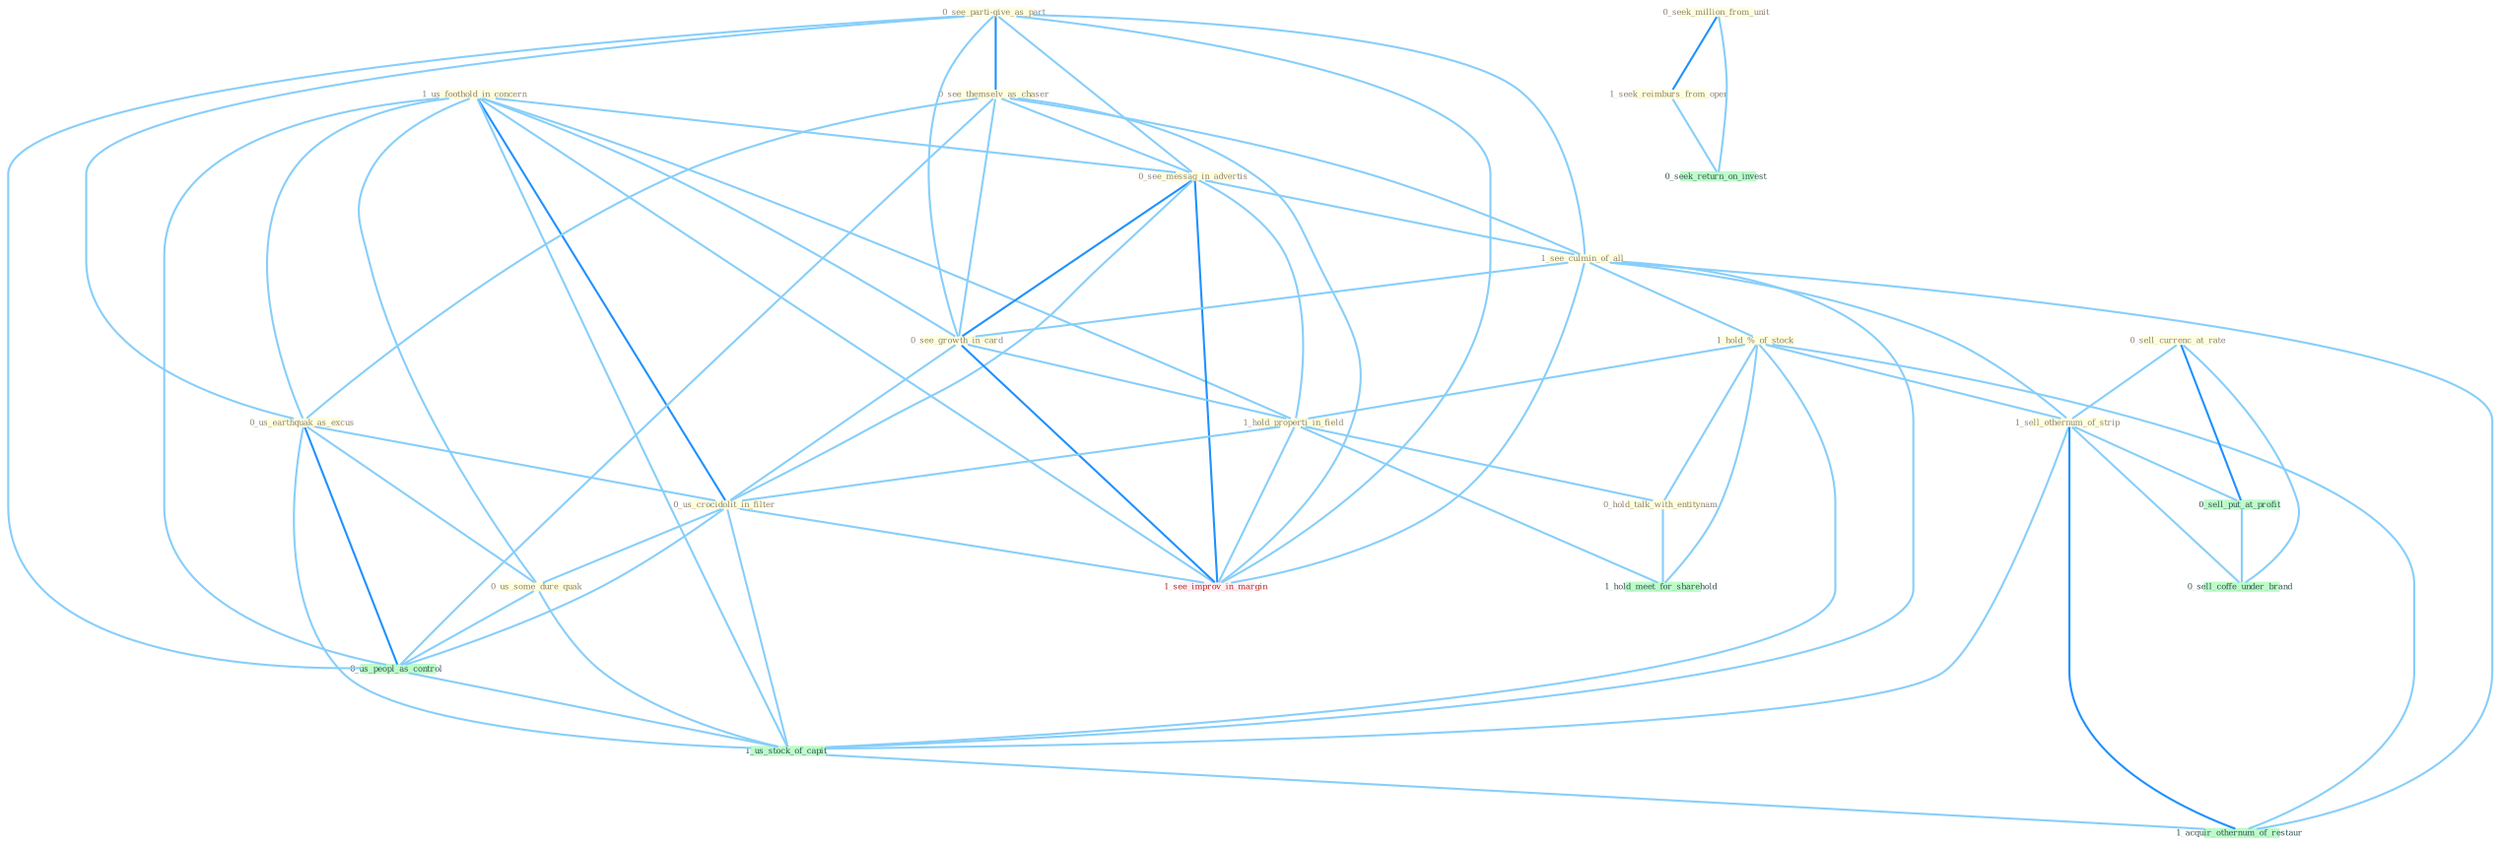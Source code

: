 Graph G{ 
    node
    [shape=polygon,style=filled,width=.5,height=.06,color="#BDFCC9",fixedsize=true,fontsize=4,
    fontcolor="#2f4f4f"];
    {node
    [color="#ffffe0", fontcolor="#8b7d6b"] "1_us_foothold_in_concern " "0_see_parti-give_as_part " "0_see_themselv_as_chaser " "0_see_messag_in_advertis " "1_see_culmin_of_all " "1_hold_%_of_stock " "0_us_earthquak_as_excus " "0_see_growth_in_card " "0_sell_currenc_at_rate " "1_hold_properti_in_field " "0_us_crocidolit_in_filter " "0_seek_million_from_unit " "1_seek_reimburs_from_oper " "0_us_some_dure_quak " "0_hold_talk_with_entitynam " "1_sell_othernum_of_strip "}
{node [color="#fff0f5", fontcolor="#b22222"] "1_see_improv_in_margin "}
edge [color="#B0E2FF"];

	"1_us_foothold_in_concern " -- "0_see_messag_in_advertis " [w="1", color="#87cefa" ];
	"1_us_foothold_in_concern " -- "0_us_earthquak_as_excus " [w="1", color="#87cefa" ];
	"1_us_foothold_in_concern " -- "0_see_growth_in_card " [w="1", color="#87cefa" ];
	"1_us_foothold_in_concern " -- "1_hold_properti_in_field " [w="1", color="#87cefa" ];
	"1_us_foothold_in_concern " -- "0_us_crocidolit_in_filter " [w="2", color="#1e90ff" , len=0.8];
	"1_us_foothold_in_concern " -- "0_us_some_dure_quak " [w="1", color="#87cefa" ];
	"1_us_foothold_in_concern " -- "0_us_peopl_as_control " [w="1", color="#87cefa" ];
	"1_us_foothold_in_concern " -- "1_us_stock_of_capit " [w="1", color="#87cefa" ];
	"1_us_foothold_in_concern " -- "1_see_improv_in_margin " [w="1", color="#87cefa" ];
	"0_see_parti-give_as_part " -- "0_see_themselv_as_chaser " [w="2", color="#1e90ff" , len=0.8];
	"0_see_parti-give_as_part " -- "0_see_messag_in_advertis " [w="1", color="#87cefa" ];
	"0_see_parti-give_as_part " -- "1_see_culmin_of_all " [w="1", color="#87cefa" ];
	"0_see_parti-give_as_part " -- "0_us_earthquak_as_excus " [w="1", color="#87cefa" ];
	"0_see_parti-give_as_part " -- "0_see_growth_in_card " [w="1", color="#87cefa" ];
	"0_see_parti-give_as_part " -- "0_us_peopl_as_control " [w="1", color="#87cefa" ];
	"0_see_parti-give_as_part " -- "1_see_improv_in_margin " [w="1", color="#87cefa" ];
	"0_see_themselv_as_chaser " -- "0_see_messag_in_advertis " [w="1", color="#87cefa" ];
	"0_see_themselv_as_chaser " -- "1_see_culmin_of_all " [w="1", color="#87cefa" ];
	"0_see_themselv_as_chaser " -- "0_us_earthquak_as_excus " [w="1", color="#87cefa" ];
	"0_see_themselv_as_chaser " -- "0_see_growth_in_card " [w="1", color="#87cefa" ];
	"0_see_themselv_as_chaser " -- "0_us_peopl_as_control " [w="1", color="#87cefa" ];
	"0_see_themselv_as_chaser " -- "1_see_improv_in_margin " [w="1", color="#87cefa" ];
	"0_see_messag_in_advertis " -- "1_see_culmin_of_all " [w="1", color="#87cefa" ];
	"0_see_messag_in_advertis " -- "0_see_growth_in_card " [w="2", color="#1e90ff" , len=0.8];
	"0_see_messag_in_advertis " -- "1_hold_properti_in_field " [w="1", color="#87cefa" ];
	"0_see_messag_in_advertis " -- "0_us_crocidolit_in_filter " [w="1", color="#87cefa" ];
	"0_see_messag_in_advertis " -- "1_see_improv_in_margin " [w="2", color="#1e90ff" , len=0.8];
	"1_see_culmin_of_all " -- "1_hold_%_of_stock " [w="1", color="#87cefa" ];
	"1_see_culmin_of_all " -- "0_see_growth_in_card " [w="1", color="#87cefa" ];
	"1_see_culmin_of_all " -- "1_sell_othernum_of_strip " [w="1", color="#87cefa" ];
	"1_see_culmin_of_all " -- "1_us_stock_of_capit " [w="1", color="#87cefa" ];
	"1_see_culmin_of_all " -- "1_see_improv_in_margin " [w="1", color="#87cefa" ];
	"1_see_culmin_of_all " -- "1_acquir_othernum_of_restaur " [w="1", color="#87cefa" ];
	"1_hold_%_of_stock " -- "1_hold_properti_in_field " [w="1", color="#87cefa" ];
	"1_hold_%_of_stock " -- "0_hold_talk_with_entitynam " [w="1", color="#87cefa" ];
	"1_hold_%_of_stock " -- "1_sell_othernum_of_strip " [w="1", color="#87cefa" ];
	"1_hold_%_of_stock " -- "1_us_stock_of_capit " [w="1", color="#87cefa" ];
	"1_hold_%_of_stock " -- "1_hold_meet_for_sharehold " [w="1", color="#87cefa" ];
	"1_hold_%_of_stock " -- "1_acquir_othernum_of_restaur " [w="1", color="#87cefa" ];
	"0_us_earthquak_as_excus " -- "0_us_crocidolit_in_filter " [w="1", color="#87cefa" ];
	"0_us_earthquak_as_excus " -- "0_us_some_dure_quak " [w="1", color="#87cefa" ];
	"0_us_earthquak_as_excus " -- "0_us_peopl_as_control " [w="2", color="#1e90ff" , len=0.8];
	"0_us_earthquak_as_excus " -- "1_us_stock_of_capit " [w="1", color="#87cefa" ];
	"0_see_growth_in_card " -- "1_hold_properti_in_field " [w="1", color="#87cefa" ];
	"0_see_growth_in_card " -- "0_us_crocidolit_in_filter " [w="1", color="#87cefa" ];
	"0_see_growth_in_card " -- "1_see_improv_in_margin " [w="2", color="#1e90ff" , len=0.8];
	"0_sell_currenc_at_rate " -- "1_sell_othernum_of_strip " [w="1", color="#87cefa" ];
	"0_sell_currenc_at_rate " -- "0_sell_put_at_profit " [w="2", color="#1e90ff" , len=0.8];
	"0_sell_currenc_at_rate " -- "0_sell_coffe_under_brand " [w="1", color="#87cefa" ];
	"1_hold_properti_in_field " -- "0_us_crocidolit_in_filter " [w="1", color="#87cefa" ];
	"1_hold_properti_in_field " -- "0_hold_talk_with_entitynam " [w="1", color="#87cefa" ];
	"1_hold_properti_in_field " -- "1_see_improv_in_margin " [w="1", color="#87cefa" ];
	"1_hold_properti_in_field " -- "1_hold_meet_for_sharehold " [w="1", color="#87cefa" ];
	"0_us_crocidolit_in_filter " -- "0_us_some_dure_quak " [w="1", color="#87cefa" ];
	"0_us_crocidolit_in_filter " -- "0_us_peopl_as_control " [w="1", color="#87cefa" ];
	"0_us_crocidolit_in_filter " -- "1_us_stock_of_capit " [w="1", color="#87cefa" ];
	"0_us_crocidolit_in_filter " -- "1_see_improv_in_margin " [w="1", color="#87cefa" ];
	"0_seek_million_from_unit " -- "1_seek_reimburs_from_oper " [w="2", color="#1e90ff" , len=0.8];
	"0_seek_million_from_unit " -- "0_seek_return_on_invest " [w="1", color="#87cefa" ];
	"1_seek_reimburs_from_oper " -- "0_seek_return_on_invest " [w="1", color="#87cefa" ];
	"0_us_some_dure_quak " -- "0_us_peopl_as_control " [w="1", color="#87cefa" ];
	"0_us_some_dure_quak " -- "1_us_stock_of_capit " [w="1", color="#87cefa" ];
	"0_hold_talk_with_entitynam " -- "1_hold_meet_for_sharehold " [w="1", color="#87cefa" ];
	"1_sell_othernum_of_strip " -- "0_sell_put_at_profit " [w="1", color="#87cefa" ];
	"1_sell_othernum_of_strip " -- "1_us_stock_of_capit " [w="1", color="#87cefa" ];
	"1_sell_othernum_of_strip " -- "0_sell_coffe_under_brand " [w="1", color="#87cefa" ];
	"1_sell_othernum_of_strip " -- "1_acquir_othernum_of_restaur " [w="2", color="#1e90ff" , len=0.8];
	"0_us_peopl_as_control " -- "1_us_stock_of_capit " [w="1", color="#87cefa" ];
	"0_sell_put_at_profit " -- "0_sell_coffe_under_brand " [w="1", color="#87cefa" ];
	"1_us_stock_of_capit " -- "1_acquir_othernum_of_restaur " [w="1", color="#87cefa" ];
}